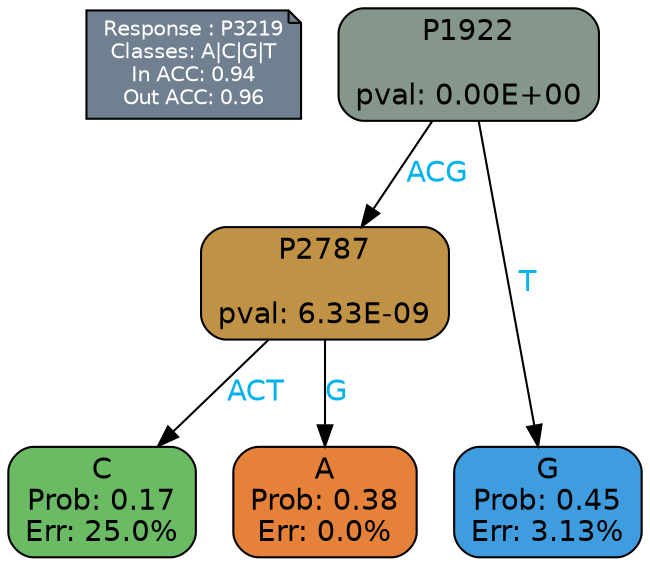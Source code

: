 digraph Tree {
node [shape=box, style="filled, rounded", color="black", fontname=helvetica] ;
graph [ranksep=equally, splines=polylines, bgcolor=transparent, dpi=600] ;
edge [fontname=helvetica] ;
LEGEND [label="Response : P3219
Classes: A|C|G|T
In ACC: 0.94
Out ACC: 0.96
",shape=note,align=left,style=filled,fillcolor="slategray",fontcolor="white",fontsize=10];1 [label="P1922

pval: 0.00E+00", fillcolor="#85968b"] ;
2 [label="P2787

pval: 6.33E-09", fillcolor="#bf9246"] ;
3 [label="C
Prob: 0.17
Err: 25.0%", fillcolor="#6bba64"] ;
4 [label="A
Prob: 0.38
Err: 0.0%", fillcolor="#e58139"] ;
5 [label="G
Prob: 0.45
Err: 3.13%", fillcolor="#3e9cdf"] ;
1 -> 2 [label="ACG",fontcolor=deepskyblue2] ;
1 -> 5 [label="T",fontcolor=deepskyblue2] ;
2 -> 3 [label="ACT",fontcolor=deepskyblue2] ;
2 -> 4 [label="G",fontcolor=deepskyblue2] ;
{rank = same; 3;4;5;}{rank = same; LEGEND;1;}}